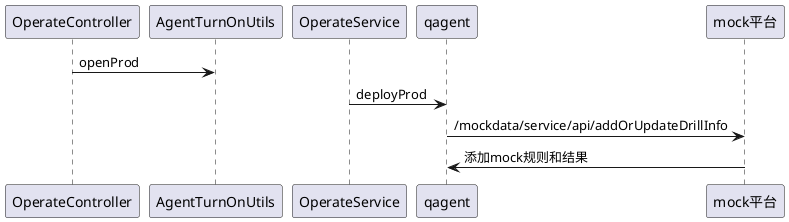 开启注入：/drilling/operate/openProd
@startuml
OperateController -> AgentTurnOnUtils: openProd
OperateService -> qagent: deployProd
qagent -> mock平台: /mockdata/service/api/addOrUpdateDrillInfo
mock平台 -> qagent: 添加mock规则和结果
@enduml